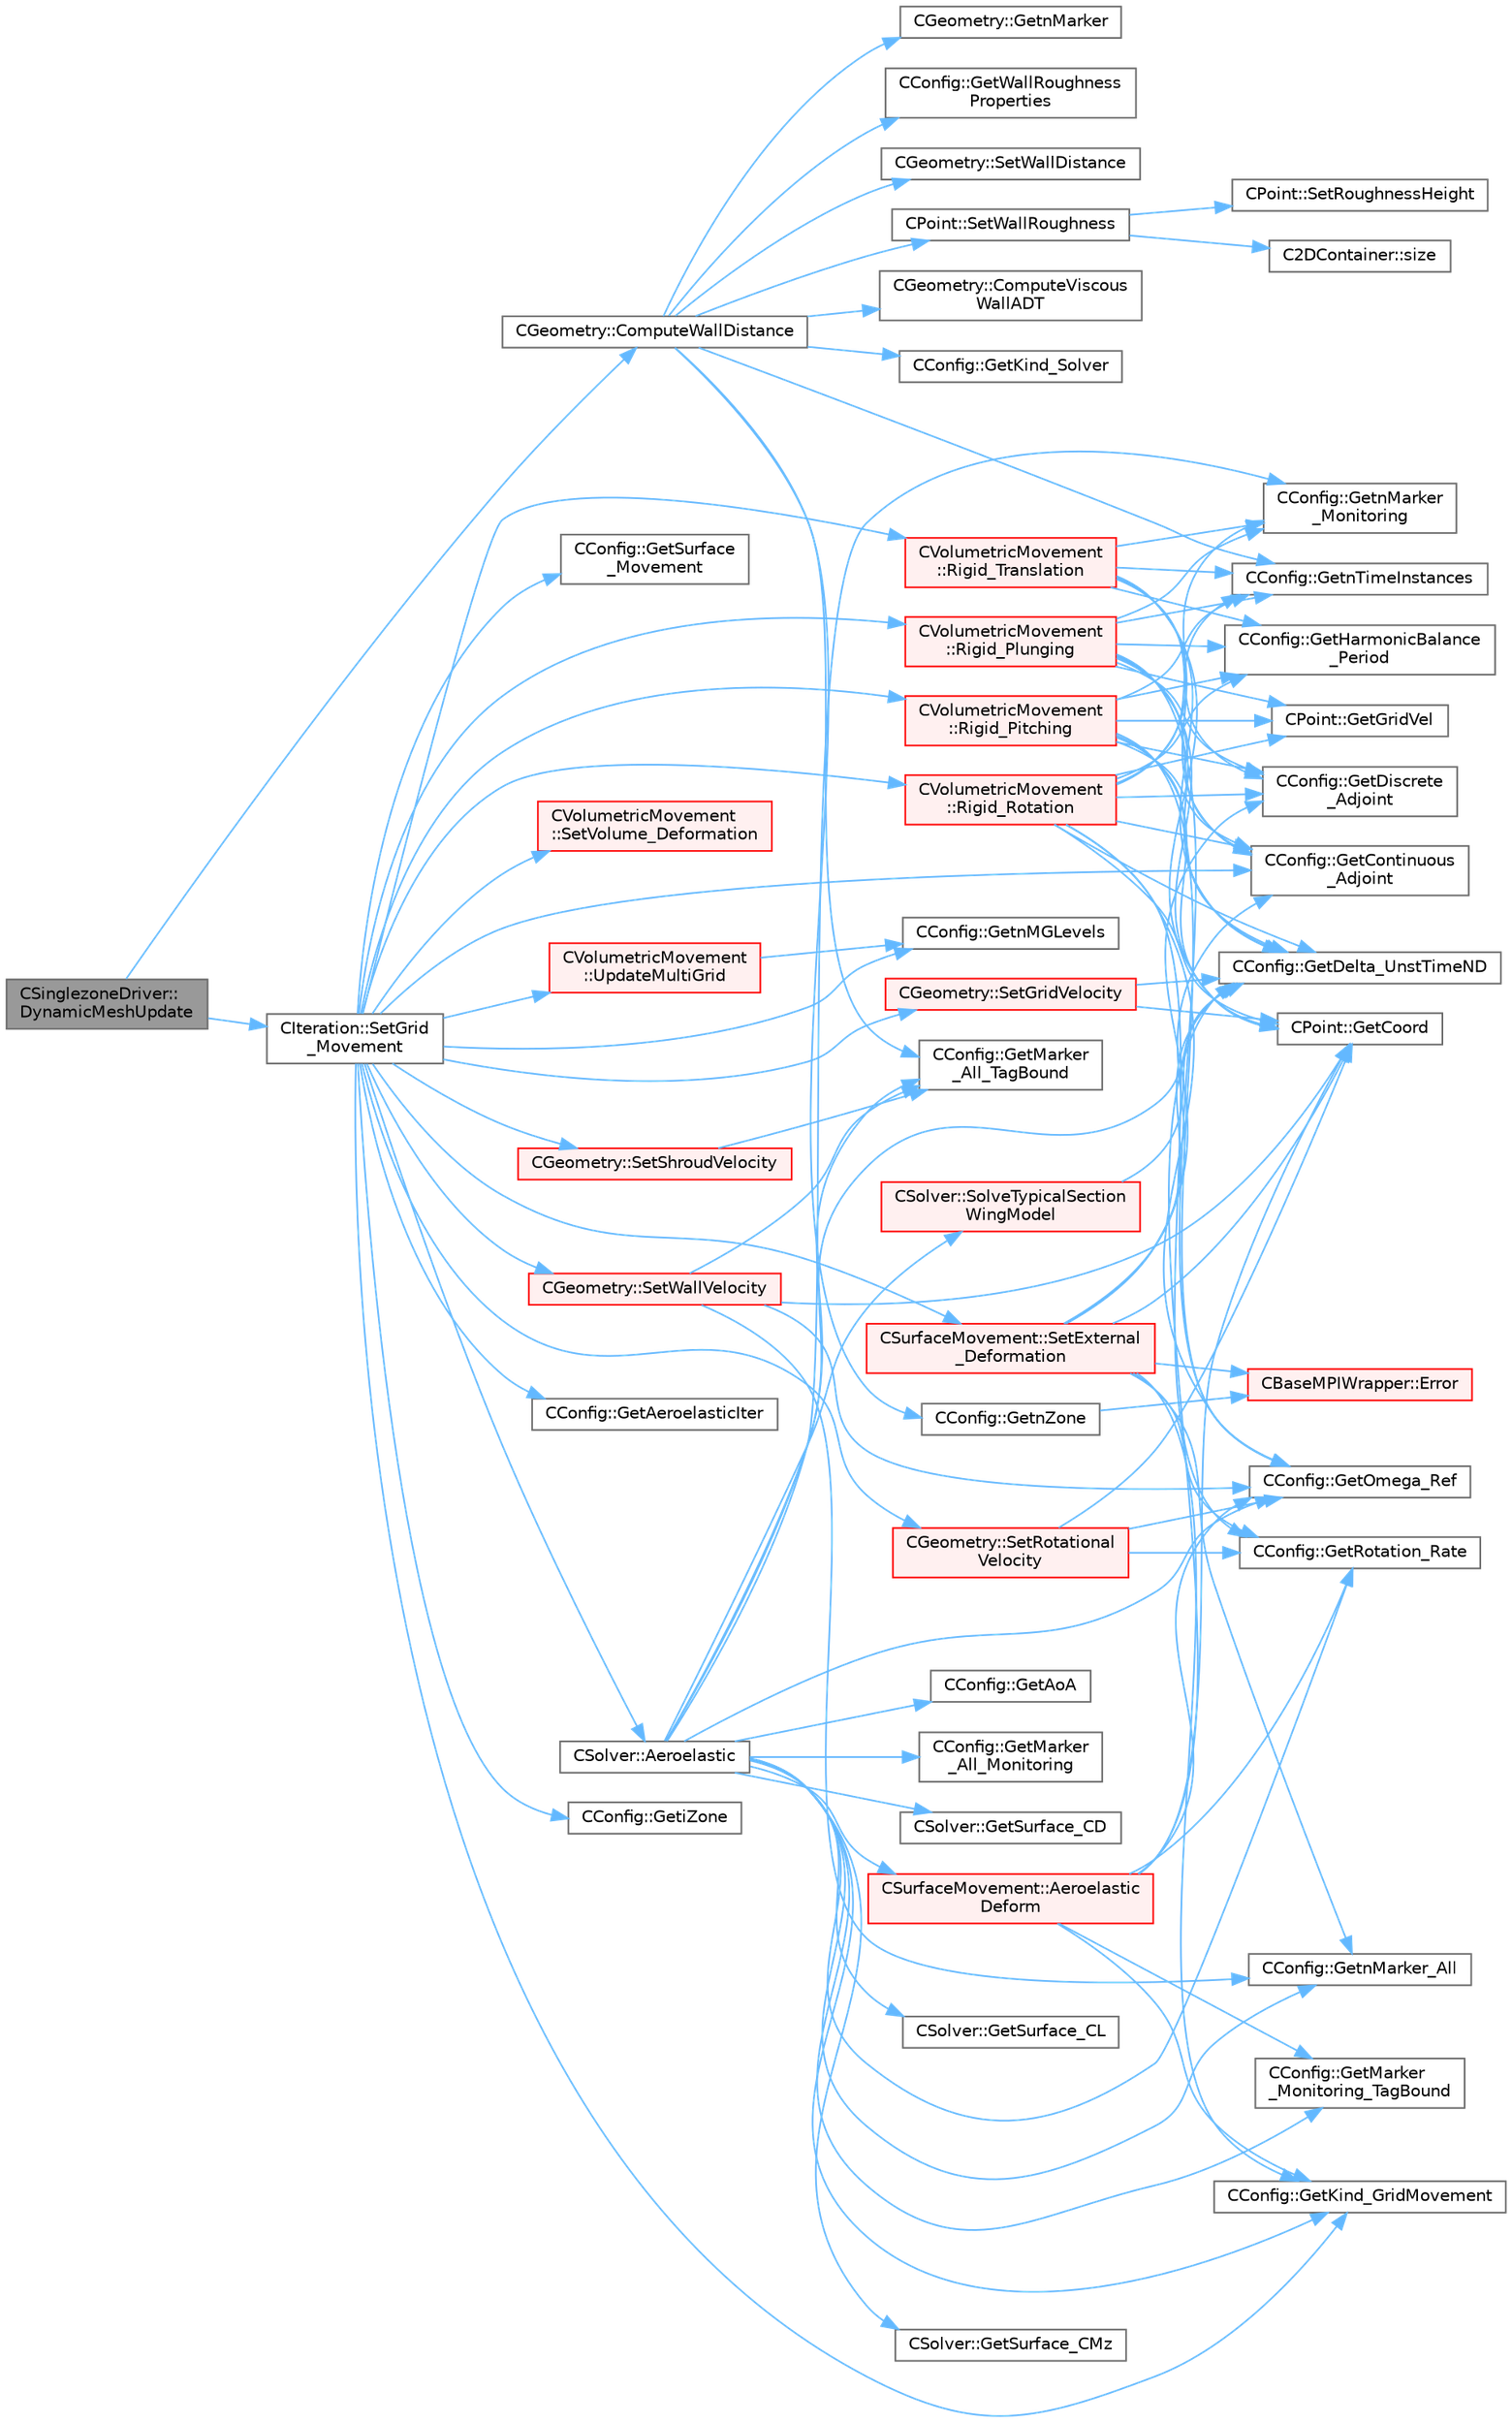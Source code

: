 digraph "CSinglezoneDriver::DynamicMeshUpdate"
{
 // LATEX_PDF_SIZE
  bgcolor="transparent";
  edge [fontname=Helvetica,fontsize=10,labelfontname=Helvetica,labelfontsize=10];
  node [fontname=Helvetica,fontsize=10,shape=box,height=0.2,width=0.4];
  rankdir="LR";
  Node1 [id="Node000001",label="CSinglezoneDriver::\lDynamicMeshUpdate",height=0.2,width=0.4,color="gray40", fillcolor="grey60", style="filled", fontcolor="black",tooltip="Perform a dynamic mesh deformation, included grid velocity computation and the update of the multigri..."];
  Node1 -> Node2 [id="edge1_Node000001_Node000002",color="steelblue1",style="solid",tooltip=" "];
  Node2 [id="Node000002",label="CGeometry::ComputeWallDistance",height=0.2,width=0.4,color="grey40", fillcolor="white", style="filled",URL="$classCGeometry.html#a284247f13458eb39bc678dff5e0c7112",tooltip="Compute the distances to the closest vertex on viscous walls over the entire domain."];
  Node2 -> Node3 [id="edge2_Node000002_Node000003",color="steelblue1",style="solid",tooltip=" "];
  Node3 [id="Node000003",label="CGeometry::ComputeViscous\lWallADT",height=0.2,width=0.4,color="grey40", fillcolor="white", style="filled",URL="$classCGeometry.html#ab6cdb13f2a66a34caccc70c4b3841cec",tooltip="Compute an ADT including the coordinates of all viscous markers."];
  Node2 -> Node4 [id="edge3_Node000002_Node000004",color="steelblue1",style="solid",tooltip=" "];
  Node4 [id="Node000004",label="CConfig::GetKind_Solver",height=0.2,width=0.4,color="grey40", fillcolor="white", style="filled",URL="$classCConfig.html#a77312cf52a5ba2cc1239b7cee6fce7a7",tooltip="Governing equations of the flow (it can be different from the run time equation)."];
  Node2 -> Node5 [id="edge4_Node000002_Node000005",color="steelblue1",style="solid",tooltip=" "];
  Node5 [id="Node000005",label="CConfig::GetMarker\l_All_TagBound",height=0.2,width=0.4,color="grey40", fillcolor="white", style="filled",URL="$classCConfig.html#ab8c9c1f45950a29355be4ff357049440",tooltip="Get the index of the surface defined in the geometry file."];
  Node2 -> Node6 [id="edge5_Node000002_Node000006",color="steelblue1",style="solid",tooltip=" "];
  Node6 [id="Node000006",label="CGeometry::GetnMarker",height=0.2,width=0.4,color="grey40", fillcolor="white", style="filled",URL="$classCGeometry.html#ad2f9fe832b72d5a032d709d25879bbd2",tooltip="Get number of markers."];
  Node2 -> Node7 [id="edge6_Node000002_Node000007",color="steelblue1",style="solid",tooltip=" "];
  Node7 [id="Node000007",label="CConfig::GetnTimeInstances",height=0.2,width=0.4,color="grey40", fillcolor="white", style="filled",URL="$classCConfig.html#a6ae9111090db52de2f8f07f77d6416d5",tooltip="Retrieves the number of periodic time instances for Harmonic Balance."];
  Node2 -> Node8 [id="edge7_Node000002_Node000008",color="steelblue1",style="solid",tooltip=" "];
  Node8 [id="Node000008",label="CConfig::GetnZone",height=0.2,width=0.4,color="grey40", fillcolor="white", style="filled",URL="$classCConfig.html#a39ff50a0f3deda9134f1c44b4d5053b7",tooltip="Gets the number of zones in the mesh file."];
  Node8 -> Node9 [id="edge8_Node000008_Node000009",color="steelblue1",style="solid",tooltip=" "];
  Node9 [id="Node000009",label="CBaseMPIWrapper::Error",height=0.2,width=0.4,color="red", fillcolor="#FFF0F0", style="filled",URL="$classCBaseMPIWrapper.html#a04457c47629bda56704e6a8804833eeb",tooltip=" "];
  Node2 -> Node11 [id="edge9_Node000002_Node000011",color="steelblue1",style="solid",tooltip=" "];
  Node11 [id="Node000011",label="CConfig::GetWallRoughness\lProperties",height=0.2,width=0.4,color="grey40", fillcolor="white", style="filled",URL="$classCConfig.html#a894eb084ee6db70a6e274ac071c2a194",tooltip="Get the type of wall and roughness height on a wall boundary (Heatflux or Isothermal)."];
  Node2 -> Node12 [id="edge10_Node000002_Node000012",color="steelblue1",style="solid",tooltip=" "];
  Node12 [id="Node000012",label="CGeometry::SetWallDistance",height=0.2,width=0.4,color="grey40", fillcolor="white", style="filled",URL="$classCGeometry.html#aff06dccf3d6d20b51c62ff13443e23e3",tooltip="Reduce the wall distance based on an previously constructed ADT."];
  Node2 -> Node13 [id="edge11_Node000002_Node000013",color="steelblue1",style="solid",tooltip=" "];
  Node13 [id="Node000013",label="CPoint::SetWallRoughness",height=0.2,width=0.4,color="grey40", fillcolor="white", style="filled",URL="$classCPoint.html#a36442ada0dbc716be6e3c9222f9721df",tooltip="Set wall roughnesses according to stored closest wall information."];
  Node13 -> Node14 [id="edge12_Node000013_Node000014",color="steelblue1",style="solid",tooltip=" "];
  Node14 [id="Node000014",label="CPoint::SetRoughnessHeight",height=0.2,width=0.4,color="grey40", fillcolor="white", style="filled",URL="$classCPoint.html#a49cf16f2b24d3e30ecff93a48ae70b7b",tooltip="Set the value of the distance to the nearest wall."];
  Node13 -> Node15 [id="edge13_Node000013_Node000015",color="steelblue1",style="solid",tooltip=" "];
  Node15 [id="Node000015",label="C2DContainer::size",height=0.2,width=0.4,color="grey40", fillcolor="white", style="filled",URL="$classC2DContainer.html#a8278113dbcf54123f9852e7e44583759",tooltip=" "];
  Node1 -> Node16 [id="edge14_Node000001_Node000016",color="steelblue1",style="solid",tooltip=" "];
  Node16 [id="Node000016",label="CIteration::SetGrid\l_Movement",height=0.2,width=0.4,color="grey40", fillcolor="white", style="filled",URL="$classCIteration.html#a7b36785762f6b0c214569b185b858b6c",tooltip="Updates the positions and grid velocities for dynamic meshes between physical time steps."];
  Node16 -> Node17 [id="edge15_Node000016_Node000017",color="steelblue1",style="solid",tooltip=" "];
  Node17 [id="Node000017",label="CSolver::Aeroelastic",height=0.2,width=0.4,color="grey40", fillcolor="white", style="filled",URL="$classCSolver.html#af130046f03f282501efef2c117af6ced",tooltip="Prepares and solves the aeroelastic equations."];
  Node17 -> Node18 [id="edge16_Node000017_Node000018",color="steelblue1",style="solid",tooltip=" "];
  Node18 [id="Node000018",label="CSurfaceMovement::Aeroelastic\lDeform",height=0.2,width=0.4,color="red", fillcolor="#FFF0F0", style="filled",URL="$classCSurfaceMovement.html#a3576789424ca6d19f6510d94f832cbb9",tooltip="Unsteady aeroelastic grid movement by deforming the mesh."];
  Node18 -> Node19 [id="edge17_Node000018_Node000019",color="steelblue1",style="solid",tooltip=" "];
  Node19 [id="Node000019",label="CPoint::GetCoord",height=0.2,width=0.4,color="grey40", fillcolor="white", style="filled",URL="$classCPoint.html#ab16c29dd03911529cd73bf467c313179",tooltip="Get the coordinates dor the control volume."];
  Node18 -> Node20 [id="edge18_Node000018_Node000020",color="steelblue1",style="solid",tooltip=" "];
  Node20 [id="Node000020",label="CConfig::GetDelta_UnstTimeND",height=0.2,width=0.4,color="grey40", fillcolor="white", style="filled",URL="$classCConfig.html#a0acfef8e480970316e9e672eacd59e9b",tooltip="If we are prforming an unsteady simulation, there is only one value of the time step for the complete..."];
  Node18 -> Node21 [id="edge19_Node000018_Node000021",color="steelblue1",style="solid",tooltip=" "];
  Node21 [id="Node000021",label="CConfig::GetKind_GridMovement",height=0.2,width=0.4,color="grey40", fillcolor="white", style="filled",URL="$classCConfig.html#a050c7389c2d16a111890bb44dd7cbcea",tooltip="Get the type of dynamic mesh motion. Each zone gets a config file."];
  Node18 -> Node23 [id="edge20_Node000018_Node000023",color="steelblue1",style="solid",tooltip=" "];
  Node23 [id="Node000023",label="CConfig::GetMarker\l_Monitoring_TagBound",height=0.2,width=0.4,color="grey40", fillcolor="white", style="filled",URL="$classCConfig.html#a4558fc163c393e628050e7a2273673f1",tooltip="Get the name of the surface defined in the geometry file."];
  Node18 -> Node26 [id="edge21_Node000018_Node000026",color="steelblue1",style="solid",tooltip=" "];
  Node26 [id="Node000026",label="CConfig::GetOmega_Ref",height=0.2,width=0.4,color="grey40", fillcolor="white", style="filled",URL="$classCConfig.html#ab3ab2f06b6d038aea73beed05cd13448",tooltip="Get the value of the reference angular velocity for non-dimensionalization."];
  Node18 -> Node29 [id="edge22_Node000018_Node000029",color="steelblue1",style="solid",tooltip=" "];
  Node29 [id="Node000029",label="CConfig::GetRotation_Rate",height=0.2,width=0.4,color="grey40", fillcolor="white", style="filled",URL="$classCConfig.html#a3f9890ff8ca2b98646e4ebf3de8c9c13",tooltip="Get the rotation rate of the mesh."];
  Node17 -> Node33 [id="edge23_Node000017_Node000033",color="steelblue1",style="solid",tooltip=" "];
  Node33 [id="Node000033",label="CConfig::GetAoA",height=0.2,width=0.4,color="grey40", fillcolor="white", style="filled",URL="$classCConfig.html#aa824c1a1b3c7cd05b7be414a76e0b250",tooltip="Get the angle of attack of the body. This is the angle between a reference line on a lifting body (of..."];
  Node17 -> Node20 [id="edge24_Node000017_Node000020",color="steelblue1",style="solid",tooltip=" "];
  Node17 -> Node21 [id="edge25_Node000017_Node000021",color="steelblue1",style="solid",tooltip=" "];
  Node17 -> Node34 [id="edge26_Node000017_Node000034",color="steelblue1",style="solid",tooltip=" "];
  Node34 [id="Node000034",label="CConfig::GetMarker\l_All_Monitoring",height=0.2,width=0.4,color="grey40", fillcolor="white", style="filled",URL="$classCConfig.html#a70fa75374f533da62b71207d589d6211",tooltip="Get the monitoring information for a marker val_marker."];
  Node17 -> Node5 [id="edge27_Node000017_Node000005",color="steelblue1",style="solid",tooltip=" "];
  Node17 -> Node23 [id="edge28_Node000017_Node000023",color="steelblue1",style="solid",tooltip=" "];
  Node17 -> Node35 [id="edge29_Node000017_Node000035",color="steelblue1",style="solid",tooltip=" "];
  Node35 [id="Node000035",label="CConfig::GetnMarker_All",height=0.2,width=0.4,color="grey40", fillcolor="white", style="filled",URL="$classCConfig.html#a459dee039e618d21a5d78db61c221240",tooltip="Get the total number of boundary markers of the local process including send/receive domains."];
  Node17 -> Node36 [id="edge30_Node000017_Node000036",color="steelblue1",style="solid",tooltip=" "];
  Node36 [id="Node000036",label="CConfig::GetnMarker\l_Monitoring",height=0.2,width=0.4,color="grey40", fillcolor="white", style="filled",URL="$classCConfig.html#a6e65810e59b8015104b84c4fd5b1d7f9",tooltip="Get the total number of monitoring markers."];
  Node17 -> Node26 [id="edge31_Node000017_Node000026",color="steelblue1",style="solid",tooltip=" "];
  Node17 -> Node29 [id="edge32_Node000017_Node000029",color="steelblue1",style="solid",tooltip=" "];
  Node17 -> Node37 [id="edge33_Node000017_Node000037",color="steelblue1",style="solid",tooltip=" "];
  Node37 [id="Node000037",label="CSolver::GetSurface_CD",height=0.2,width=0.4,color="grey40", fillcolor="white", style="filled",URL="$classCSolver.html#ac74cc0882a2579be4839d078b01d8c5a",tooltip="A virtual member."];
  Node17 -> Node38 [id="edge34_Node000017_Node000038",color="steelblue1",style="solid",tooltip=" "];
  Node38 [id="Node000038",label="CSolver::GetSurface_CL",height=0.2,width=0.4,color="grey40", fillcolor="white", style="filled",URL="$classCSolver.html#a7c03fa0a21eabb24f8aee85c611fd9a3",tooltip="A virtual member."];
  Node17 -> Node39 [id="edge35_Node000017_Node000039",color="steelblue1",style="solid",tooltip=" "];
  Node39 [id="Node000039",label="CSolver::GetSurface_CMz",height=0.2,width=0.4,color="grey40", fillcolor="white", style="filled",URL="$classCSolver.html#a67767651d99f3a5ac73062b4e2249b3d",tooltip="A virtual member."];
  Node17 -> Node40 [id="edge36_Node000017_Node000040",color="steelblue1",style="solid",tooltip=" "];
  Node40 [id="Node000040",label="CSolver::SolveTypicalSection\lWingModel",height=0.2,width=0.4,color="red", fillcolor="#FFF0F0", style="filled",URL="$classCSolver.html#a13c86d41e468e5d7b9c7a21ab2008e19",tooltip="Solve the typical section wing model."];
  Node40 -> Node20 [id="edge37_Node000040_Node000020",color="steelblue1",style="solid",tooltip=" "];
  Node16 -> Node58 [id="edge38_Node000016_Node000058",color="steelblue1",style="solid",tooltip=" "];
  Node58 [id="Node000058",label="CConfig::GetAeroelasticIter",height=0.2,width=0.4,color="grey40", fillcolor="white", style="filled",URL="$classCConfig.html#a366bae67ff4380e178c4dc5dc50fcaad",tooltip="Aeroelastic solve every x inner iteration."];
  Node16 -> Node59 [id="edge39_Node000016_Node000059",color="steelblue1",style="solid",tooltip=" "];
  Node59 [id="Node000059",label="CConfig::GetContinuous\l_Adjoint",height=0.2,width=0.4,color="grey40", fillcolor="white", style="filled",URL="$classCConfig.html#a1eb754aa86fb8154bc9eefea616b7cf9",tooltip="Determines if problem is adjoint."];
  Node16 -> Node60 [id="edge40_Node000016_Node000060",color="steelblue1",style="solid",tooltip=" "];
  Node60 [id="Node000060",label="CConfig::GetiZone",height=0.2,width=0.4,color="grey40", fillcolor="white", style="filled",URL="$classCConfig.html#a1d6335b8fdef6fbcd9a08f7503d73ec1",tooltip="Provides the number of varaibles."];
  Node16 -> Node21 [id="edge41_Node000016_Node000021",color="steelblue1",style="solid",tooltip=" "];
  Node16 -> Node61 [id="edge42_Node000016_Node000061",color="steelblue1",style="solid",tooltip=" "];
  Node61 [id="Node000061",label="CConfig::GetnMGLevels",height=0.2,width=0.4,color="grey40", fillcolor="white", style="filled",URL="$classCConfig.html#a15a61a6f9a1d415c3509018f4916c5c1",tooltip="Get the number of multigrid levels."];
  Node16 -> Node62 [id="edge43_Node000016_Node000062",color="steelblue1",style="solid",tooltip=" "];
  Node62 [id="Node000062",label="CConfig::GetSurface\l_Movement",height=0.2,width=0.4,color="grey40", fillcolor="white", style="filled",URL="$classCConfig.html#a7da84ee925f437bd635bead56d822df9",tooltip="Get information about deforming markers."];
  Node16 -> Node63 [id="edge44_Node000016_Node000063",color="steelblue1",style="solid",tooltip=" "];
  Node63 [id="Node000063",label="CVolumetricMovement\l::Rigid_Pitching",height=0.2,width=0.4,color="red", fillcolor="#FFF0F0", style="filled",URL="$classCVolumetricMovement.html#a9806afa50b53c60376844053db15420c",tooltip="Unsteady pitching grid movement using rigid mesh motion."];
  Node63 -> Node59 [id="edge45_Node000063_Node000059",color="steelblue1",style="solid",tooltip=" "];
  Node63 -> Node19 [id="edge46_Node000063_Node000019",color="steelblue1",style="solid",tooltip=" "];
  Node63 -> Node20 [id="edge47_Node000063_Node000020",color="steelblue1",style="solid",tooltip=" "];
  Node63 -> Node64 [id="edge48_Node000063_Node000064",color="steelblue1",style="solid",tooltip=" "];
  Node64 [id="Node000064",label="CConfig::GetDiscrete\l_Adjoint",height=0.2,width=0.4,color="grey40", fillcolor="white", style="filled",URL="$classCConfig.html#ab3928c4e6debcf50dcd0d38985f6980c",tooltip="Get the indicator whether we are solving an discrete adjoint problem."];
  Node63 -> Node65 [id="edge49_Node000063_Node000065",color="steelblue1",style="solid",tooltip=" "];
  Node65 [id="Node000065",label="CPoint::GetGridVel",height=0.2,width=0.4,color="grey40", fillcolor="white", style="filled",URL="$classCPoint.html#ad7b8ff47f6645f36c9a529073343c097",tooltip="Get the value of the grid velocity at the point."];
  Node63 -> Node66 [id="edge50_Node000063_Node000066",color="steelblue1",style="solid",tooltip=" "];
  Node66 [id="Node000066",label="CConfig::GetHarmonicBalance\l_Period",height=0.2,width=0.4,color="grey40", fillcolor="white", style="filled",URL="$classCConfig.html#a07cc0a5f73a166693d50f502f6fb425b",tooltip="Retrieves the period of oscillations to be used with Harmonic Balance."];
  Node63 -> Node7 [id="edge51_Node000063_Node000007",color="steelblue1",style="solid",tooltip=" "];
  Node63 -> Node26 [id="edge52_Node000063_Node000026",color="steelblue1",style="solid",tooltip=" "];
  Node16 -> Node81 [id="edge53_Node000016_Node000081",color="steelblue1",style="solid",tooltip=" "];
  Node81 [id="Node000081",label="CVolumetricMovement\l::Rigid_Plunging",height=0.2,width=0.4,color="red", fillcolor="#FFF0F0", style="filled",URL="$classCVolumetricMovement.html#a886e5096f246aec19af2b98bad3e39b2",tooltip="Unsteady plunging grid movement using rigid mesh motion."];
  Node81 -> Node59 [id="edge54_Node000081_Node000059",color="steelblue1",style="solid",tooltip=" "];
  Node81 -> Node19 [id="edge55_Node000081_Node000019",color="steelblue1",style="solid",tooltip=" "];
  Node81 -> Node20 [id="edge56_Node000081_Node000020",color="steelblue1",style="solid",tooltip=" "];
  Node81 -> Node64 [id="edge57_Node000081_Node000064",color="steelblue1",style="solid",tooltip=" "];
  Node81 -> Node65 [id="edge58_Node000081_Node000065",color="steelblue1",style="solid",tooltip=" "];
  Node81 -> Node66 [id="edge59_Node000081_Node000066",color="steelblue1",style="solid",tooltip=" "];
  Node81 -> Node36 [id="edge60_Node000081_Node000036",color="steelblue1",style="solid",tooltip=" "];
  Node81 -> Node7 [id="edge61_Node000081_Node000007",color="steelblue1",style="solid",tooltip=" "];
  Node81 -> Node26 [id="edge62_Node000081_Node000026",color="steelblue1",style="solid",tooltip=" "];
  Node16 -> Node87 [id="edge63_Node000016_Node000087",color="steelblue1",style="solid",tooltip=" "];
  Node87 [id="Node000087",label="CVolumetricMovement\l::Rigid_Rotation",height=0.2,width=0.4,color="red", fillcolor="#FFF0F0", style="filled",URL="$classCVolumetricMovement.html#a316597f05a787ca1b683aba66214110b",tooltip="Unsteady grid movement using rigid mesh rotation."];
  Node87 -> Node59 [id="edge64_Node000087_Node000059",color="steelblue1",style="solid",tooltip=" "];
  Node87 -> Node19 [id="edge65_Node000087_Node000019",color="steelblue1",style="solid",tooltip=" "];
  Node87 -> Node20 [id="edge66_Node000087_Node000020",color="steelblue1",style="solid",tooltip=" "];
  Node87 -> Node64 [id="edge67_Node000087_Node000064",color="steelblue1",style="solid",tooltip=" "];
  Node87 -> Node65 [id="edge68_Node000087_Node000065",color="steelblue1",style="solid",tooltip=" "];
  Node87 -> Node66 [id="edge69_Node000087_Node000066",color="steelblue1",style="solid",tooltip=" "];
  Node87 -> Node36 [id="edge70_Node000087_Node000036",color="steelblue1",style="solid",tooltip=" "];
  Node87 -> Node7 [id="edge71_Node000087_Node000007",color="steelblue1",style="solid",tooltip=" "];
  Node87 -> Node26 [id="edge72_Node000087_Node000026",color="steelblue1",style="solid",tooltip=" "];
  Node87 -> Node29 [id="edge73_Node000087_Node000029",color="steelblue1",style="solid",tooltip=" "];
  Node16 -> Node88 [id="edge74_Node000016_Node000088",color="steelblue1",style="solid",tooltip=" "];
  Node88 [id="Node000088",label="CVolumetricMovement\l::Rigid_Translation",height=0.2,width=0.4,color="red", fillcolor="#FFF0F0", style="filled",URL="$classCVolumetricMovement.html#a00368e3044dd07d74e1fafdc11980644",tooltip="Unsteady translational grid movement using rigid mesh motion."];
  Node88 -> Node59 [id="edge75_Node000088_Node000059",color="steelblue1",style="solid",tooltip=" "];
  Node88 -> Node19 [id="edge76_Node000088_Node000019",color="steelblue1",style="solid",tooltip=" "];
  Node88 -> Node20 [id="edge77_Node000088_Node000020",color="steelblue1",style="solid",tooltip=" "];
  Node88 -> Node64 [id="edge78_Node000088_Node000064",color="steelblue1",style="solid",tooltip=" "];
  Node88 -> Node66 [id="edge79_Node000088_Node000066",color="steelblue1",style="solid",tooltip=" "];
  Node88 -> Node36 [id="edge80_Node000088_Node000036",color="steelblue1",style="solid",tooltip=" "];
  Node88 -> Node7 [id="edge81_Node000088_Node000007",color="steelblue1",style="solid",tooltip=" "];
  Node16 -> Node92 [id="edge82_Node000016_Node000092",color="steelblue1",style="solid",tooltip=" "];
  Node92 [id="Node000092",label="CSurfaceMovement::SetExternal\l_Deformation",height=0.2,width=0.4,color="red", fillcolor="#FFF0F0", style="filled",URL="$classCSurfaceMovement.html#a575ff545fe6de6e84fb8fed8e1615edb",tooltip="Set any surface deformationsbased on an input file."];
  Node92 -> Node9 [id="edge83_Node000092_Node000009",color="steelblue1",style="solid",tooltip=" "];
  Node92 -> Node59 [id="edge84_Node000092_Node000059",color="steelblue1",style="solid",tooltip=" "];
  Node92 -> Node19 [id="edge85_Node000092_Node000019",color="steelblue1",style="solid",tooltip=" "];
  Node92 -> Node20 [id="edge86_Node000092_Node000020",color="steelblue1",style="solid",tooltip=" "];
  Node92 -> Node64 [id="edge87_Node000092_Node000064",color="steelblue1",style="solid",tooltip=" "];
  Node92 -> Node21 [id="edge88_Node000092_Node000021",color="steelblue1",style="solid",tooltip=" "];
  Node92 -> Node35 [id="edge89_Node000092_Node000035",color="steelblue1",style="solid",tooltip=" "];
  Node92 -> Node29 [id="edge90_Node000092_Node000029",color="steelblue1",style="solid",tooltip=" "];
  Node16 -> Node101 [id="edge91_Node000016_Node000101",color="steelblue1",style="solid",tooltip=" "];
  Node101 [id="Node000101",label="CGeometry::SetGridVelocity",height=0.2,width=0.4,color="red", fillcolor="#FFF0F0", style="filled",URL="$classCGeometry.html#a028f9dcd1a8095e668f6ae461eb8887b",tooltip="Set the grid velocity via finite differencing at each node."];
  Node101 -> Node19 [id="edge92_Node000101_Node000019",color="steelblue1",style="solid",tooltip=" "];
  Node101 -> Node20 [id="edge93_Node000101_Node000020",color="steelblue1",style="solid",tooltip=" "];
  Node16 -> Node104 [id="edge94_Node000016_Node000104",color="steelblue1",style="solid",tooltip=" "];
  Node104 [id="Node000104",label="CGeometry::SetRotational\lVelocity",height=0.2,width=0.4,color="red", fillcolor="#FFF0F0", style="filled",URL="$classCGeometry.html#aafa0ebc29ceb133ff38f80b9b62d4ea5",tooltip="Set cartesian grid velocity based on rotational speed and axis."];
  Node104 -> Node19 [id="edge95_Node000104_Node000019",color="steelblue1",style="solid",tooltip=" "];
  Node104 -> Node26 [id="edge96_Node000104_Node000026",color="steelblue1",style="solid",tooltip=" "];
  Node104 -> Node29 [id="edge97_Node000104_Node000029",color="steelblue1",style="solid",tooltip=" "];
  Node16 -> Node105 [id="edge98_Node000016_Node000105",color="steelblue1",style="solid",tooltip=" "];
  Node105 [id="Node000105",label="CGeometry::SetShroudVelocity",height=0.2,width=0.4,color="red", fillcolor="#FFF0F0", style="filled",URL="$classCGeometry.html#a1be6afa2de8b9d2b65e48257f28d069b",tooltip="Set the rotational velocity of the points on the shroud markers to 0."];
  Node105 -> Node5 [id="edge99_Node000105_Node000005",color="steelblue1",style="solid",tooltip=" "];
  Node16 -> Node108 [id="edge100_Node000016_Node000108",color="steelblue1",style="solid",tooltip=" "];
  Node108 [id="Node000108",label="CVolumetricMovement\l::SetVolume_Deformation",height=0.2,width=0.4,color="red", fillcolor="#FFF0F0", style="filled",URL="$classCVolumetricMovement.html#a96c9dadafe051a2479ef4ec4b51adb04",tooltip="Grid deformation using the spring analogy method."];
  Node16 -> Node228 [id="edge101_Node000016_Node000228",color="steelblue1",style="solid",tooltip=" "];
  Node228 [id="Node000228",label="CGeometry::SetWallVelocity",height=0.2,width=0.4,color="red", fillcolor="#FFF0F0", style="filled",URL="$classCGeometry.html#a56af72c0e00cf908f1ce883c4b0c8028",tooltip="Set the translational/rotational velocity for all moving walls."];
  Node228 -> Node19 [id="edge102_Node000228_Node000019",color="steelblue1",style="solid",tooltip=" "];
  Node228 -> Node5 [id="edge103_Node000228_Node000005",color="steelblue1",style="solid",tooltip=" "];
  Node228 -> Node35 [id="edge104_Node000228_Node000035",color="steelblue1",style="solid",tooltip=" "];
  Node228 -> Node26 [id="edge105_Node000228_Node000026",color="steelblue1",style="solid",tooltip=" "];
  Node16 -> Node234 [id="edge106_Node000016_Node000234",color="steelblue1",style="solid",tooltip=" "];
  Node234 [id="Node000234",label="CVolumetricMovement\l::UpdateMultiGrid",height=0.2,width=0.4,color="red", fillcolor="#FFF0F0", style="filled",URL="$classCVolumetricMovement.html#a1cb59d54bb326eb7c09729cfac0c398a",tooltip="Update the coarse multigrid levels after the grid movement."];
  Node234 -> Node61 [id="edge107_Node000234_Node000061",color="steelblue1",style="solid",tooltip=" "];
}
